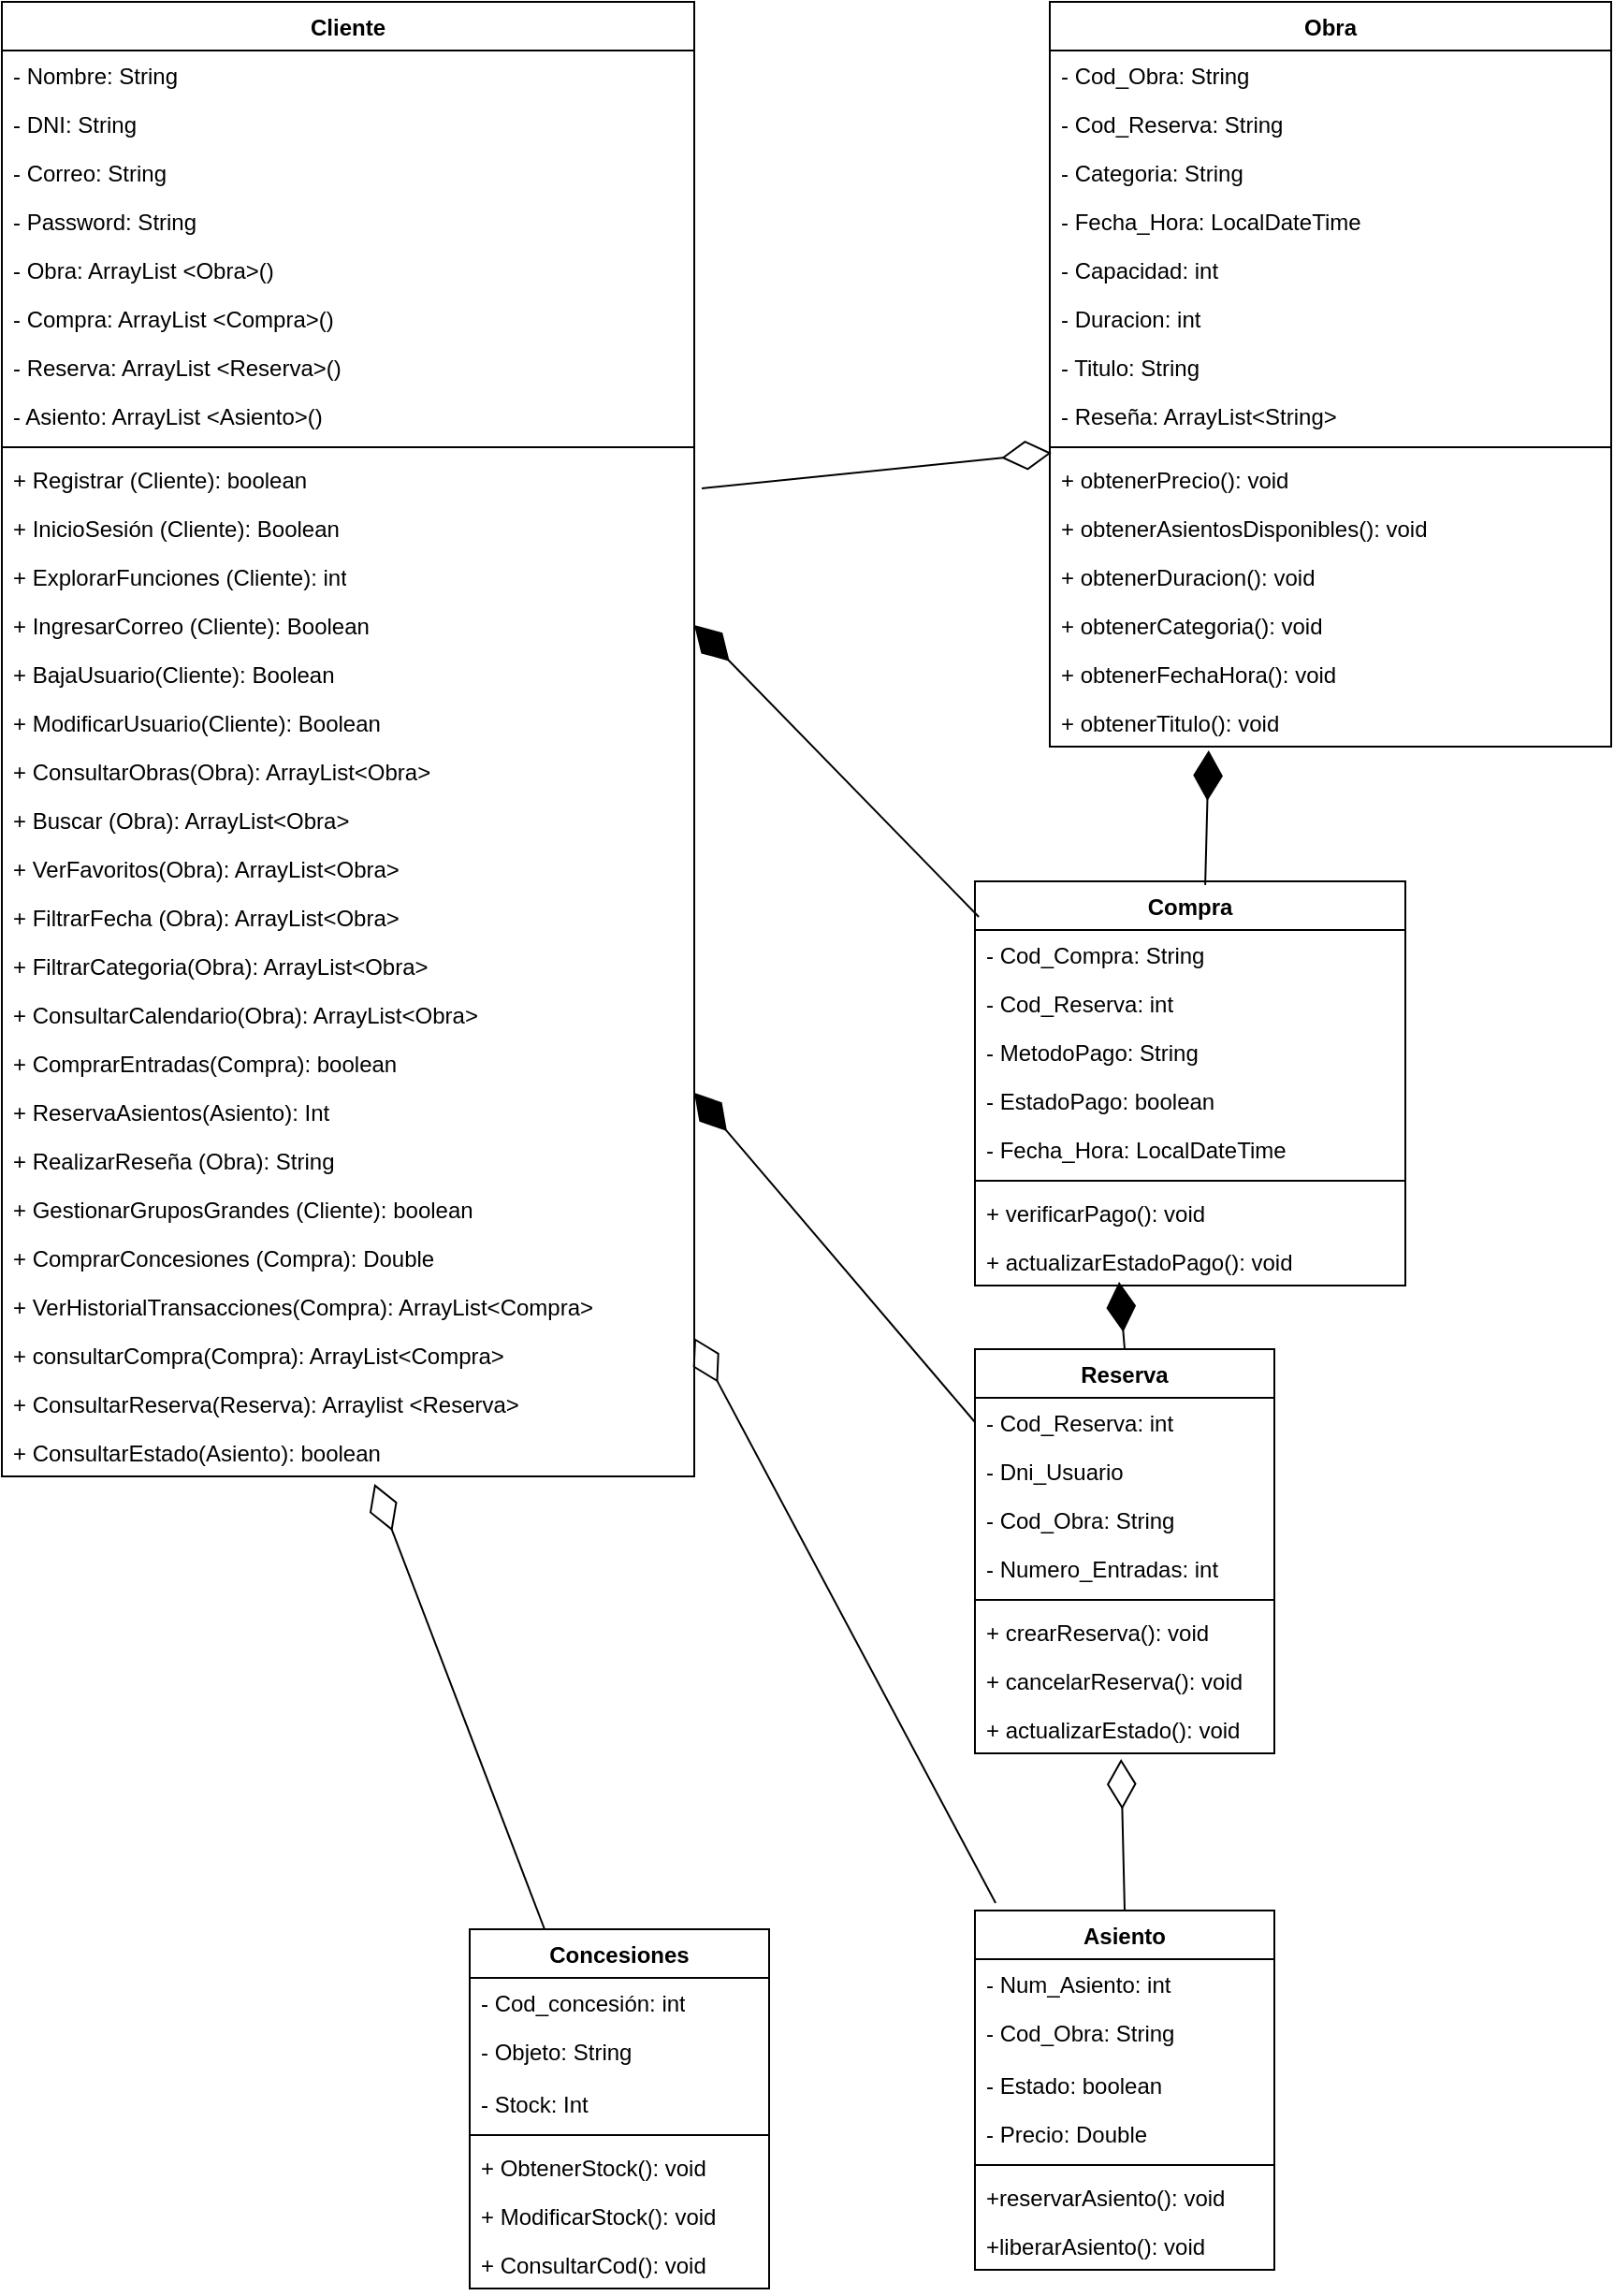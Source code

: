 <mxfile version="24.0.2" type="google">
  <diagram name="Página-1" id="tO9RQdygPnViZjq2sY_N">
    <mxGraphModel grid="1" page="1" gridSize="10" guides="1" tooltips="1" connect="1" arrows="1" fold="1" pageScale="1" pageWidth="827" pageHeight="1169" math="0" shadow="0">
      <root>
        <mxCell id="0" />
        <mxCell id="1" parent="0" />
        <mxCell id="w0kZZCP1BCLPLKpDxx1f-6" value="Cliente" style="swimlane;fontStyle=1;align=center;verticalAlign=top;childLayout=stackLayout;horizontal=1;startSize=26;horizontalStack=0;resizeParent=1;resizeParentMax=0;resizeLast=0;collapsible=1;marginBottom=0;whiteSpace=wrap;html=1;" vertex="1" parent="1">
          <mxGeometry x="40" y="40" width="370" height="788" as="geometry">
            <mxRectangle x="40" y="40" width="80" height="30" as="alternateBounds" />
          </mxGeometry>
        </mxCell>
        <mxCell id="w0kZZCP1BCLPLKpDxx1f-7" value="- Nombre: String" style="text;strokeColor=none;fillColor=none;align=left;verticalAlign=top;spacingLeft=4;spacingRight=4;overflow=hidden;rotatable=0;points=[[0,0.5],[1,0.5]];portConstraint=eastwest;whiteSpace=wrap;html=1;" vertex="1" parent="w0kZZCP1BCLPLKpDxx1f-6">
          <mxGeometry y="26" width="370" height="26" as="geometry" />
        </mxCell>
        <mxCell id="w0kZZCP1BCLPLKpDxx1f-10" value="- DNI: String" style="text;strokeColor=none;fillColor=none;align=left;verticalAlign=top;spacingLeft=4;spacingRight=4;overflow=hidden;rotatable=0;points=[[0,0.5],[1,0.5]];portConstraint=eastwest;whiteSpace=wrap;html=1;" vertex="1" parent="w0kZZCP1BCLPLKpDxx1f-6">
          <mxGeometry y="52" width="370" height="26" as="geometry" />
        </mxCell>
        <mxCell id="w0kZZCP1BCLPLKpDxx1f-12" value="- Correo: String" style="text;strokeColor=none;fillColor=none;align=left;verticalAlign=top;spacingLeft=4;spacingRight=4;overflow=hidden;rotatable=0;points=[[0,0.5],[1,0.5]];portConstraint=eastwest;whiteSpace=wrap;html=1;" vertex="1" parent="w0kZZCP1BCLPLKpDxx1f-6">
          <mxGeometry y="78" width="370" height="26" as="geometry" />
        </mxCell>
        <mxCell id="VZvGrH1b7IaxPJ_ZFM3U-64" value="- Password: String" style="text;strokeColor=none;fillColor=none;align=left;verticalAlign=top;spacingLeft=4;spacingRight=4;overflow=hidden;rotatable=0;points=[[0,0.5],[1,0.5]];portConstraint=eastwest;whiteSpace=wrap;html=1;" vertex="1" parent="w0kZZCP1BCLPLKpDxx1f-6">
          <mxGeometry y="104" width="370" height="26" as="geometry" />
        </mxCell>
        <mxCell id="VZvGrH1b7IaxPJ_ZFM3U-83" value="- Obra: ArrayList &amp;lt;Obra&amp;gt;()" style="text;strokeColor=none;fillColor=none;align=left;verticalAlign=top;spacingLeft=4;spacingRight=4;overflow=hidden;rotatable=0;points=[[0,0.5],[1,0.5]];portConstraint=eastwest;whiteSpace=wrap;html=1;" vertex="1" parent="w0kZZCP1BCLPLKpDxx1f-6">
          <mxGeometry y="130" width="370" height="26" as="geometry" />
        </mxCell>
        <mxCell id="VZvGrH1b7IaxPJ_ZFM3U-84" value="- Compra: ArrayList &amp;lt;Compra&amp;gt;()" style="text;strokeColor=none;fillColor=none;align=left;verticalAlign=top;spacingLeft=4;spacingRight=4;overflow=hidden;rotatable=0;points=[[0,0.5],[1,0.5]];portConstraint=eastwest;whiteSpace=wrap;html=1;" vertex="1" parent="w0kZZCP1BCLPLKpDxx1f-6">
          <mxGeometry y="156" width="370" height="26" as="geometry" />
        </mxCell>
        <mxCell id="VZvGrH1b7IaxPJ_ZFM3U-85" value="- Reserva: ArrayList &amp;lt;Reserva&amp;gt;()" style="text;strokeColor=none;fillColor=none;align=left;verticalAlign=top;spacingLeft=4;spacingRight=4;overflow=hidden;rotatable=0;points=[[0,0.5],[1,0.5]];portConstraint=eastwest;whiteSpace=wrap;html=1;" vertex="1" parent="w0kZZCP1BCLPLKpDxx1f-6">
          <mxGeometry y="182" width="370" height="26" as="geometry" />
        </mxCell>
        <mxCell id="VZvGrH1b7IaxPJ_ZFM3U-86" value="- Asiento: ArrayList &amp;lt;Asiento&amp;gt;()" style="text;strokeColor=none;fillColor=none;align=left;verticalAlign=top;spacingLeft=4;spacingRight=4;overflow=hidden;rotatable=0;points=[[0,0.5],[1,0.5]];portConstraint=eastwest;whiteSpace=wrap;html=1;" vertex="1" parent="w0kZZCP1BCLPLKpDxx1f-6">
          <mxGeometry y="208" width="370" height="26" as="geometry" />
        </mxCell>
        <mxCell id="w0kZZCP1BCLPLKpDxx1f-8" value="" style="line;strokeWidth=1;fillColor=none;align=left;verticalAlign=middle;spacingTop=-1;spacingLeft=3;spacingRight=3;rotatable=0;labelPosition=right;points=[];portConstraint=eastwest;strokeColor=inherit;" vertex="1" parent="w0kZZCP1BCLPLKpDxx1f-6">
          <mxGeometry y="234" width="370" height="8" as="geometry" />
        </mxCell>
        <mxCell id="w0kZZCP1BCLPLKpDxx1f-13" value="+ Registrar (Cliente): boolean" style="text;strokeColor=none;fillColor=none;align=left;verticalAlign=top;spacingLeft=4;spacingRight=4;overflow=hidden;rotatable=0;points=[[0,0.5],[1,0.5]];portConstraint=eastwest;whiteSpace=wrap;html=1;" vertex="1" parent="w0kZZCP1BCLPLKpDxx1f-6">
          <mxGeometry y="242" width="370" height="26" as="geometry" />
        </mxCell>
        <mxCell id="VZvGrH1b7IaxPJ_ZFM3U-44" value="+ InicioSesión (Cliente): Boolean" style="text;strokeColor=none;fillColor=none;align=left;verticalAlign=top;spacingLeft=4;spacingRight=4;overflow=hidden;rotatable=0;points=[[0,0.5],[1,0.5]];portConstraint=eastwest;whiteSpace=wrap;html=1;" vertex="1" parent="w0kZZCP1BCLPLKpDxx1f-6">
          <mxGeometry y="268" width="370" height="26" as="geometry" />
        </mxCell>
        <mxCell id="VZvGrH1b7IaxPJ_ZFM3U-43" value="+ ExplorarFunciones (Cliente): int" style="text;strokeColor=none;fillColor=none;align=left;verticalAlign=top;spacingLeft=4;spacingRight=4;overflow=hidden;rotatable=0;points=[[0,0.5],[1,0.5]];portConstraint=eastwest;whiteSpace=wrap;html=1;" vertex="1" parent="w0kZZCP1BCLPLKpDxx1f-6">
          <mxGeometry y="294" width="370" height="26" as="geometry" />
        </mxCell>
        <mxCell id="VZvGrH1b7IaxPJ_ZFM3U-54" value="+ IngresarCorreo (Cliente): Boolean" style="text;strokeColor=none;fillColor=none;align=left;verticalAlign=top;spacingLeft=4;spacingRight=4;overflow=hidden;rotatable=0;points=[[0,0.5],[1,0.5]];portConstraint=eastwest;whiteSpace=wrap;html=1;" vertex="1" parent="w0kZZCP1BCLPLKpDxx1f-6">
          <mxGeometry y="320" width="370" height="26" as="geometry" />
        </mxCell>
        <mxCell id="VZvGrH1b7IaxPJ_ZFM3U-60" value="+ BajaUsuario(Cliente): Boolean" style="text;strokeColor=none;fillColor=none;align=left;verticalAlign=top;spacingLeft=4;spacingRight=4;overflow=hidden;rotatable=0;points=[[0,0.5],[1,0.5]];portConstraint=eastwest;whiteSpace=wrap;html=1;" vertex="1" parent="w0kZZCP1BCLPLKpDxx1f-6">
          <mxGeometry y="346" width="370" height="26" as="geometry" />
        </mxCell>
        <mxCell id="VZvGrH1b7IaxPJ_ZFM3U-59" value="+ ModificarUsuario(Cliente): Boolean" style="text;strokeColor=none;fillColor=none;align=left;verticalAlign=top;spacingLeft=4;spacingRight=4;overflow=hidden;rotatable=0;points=[[0,0.5],[1,0.5]];portConstraint=eastwest;whiteSpace=wrap;html=1;" vertex="1" parent="w0kZZCP1BCLPLKpDxx1f-6">
          <mxGeometry y="372" width="370" height="26" as="geometry" />
        </mxCell>
        <mxCell id="w0kZZCP1BCLPLKpDxx1f-9" value="+ ConsultarObras(Obra): ArrayList&amp;lt;Obra&amp;gt;" style="text;strokeColor=none;fillColor=none;align=left;verticalAlign=top;spacingLeft=4;spacingRight=4;overflow=hidden;rotatable=0;points=[[0,0.5],[1,0.5]];portConstraint=eastwest;whiteSpace=wrap;html=1;" vertex="1" parent="w0kZZCP1BCLPLKpDxx1f-6">
          <mxGeometry y="398" width="370" height="26" as="geometry" />
        </mxCell>
        <mxCell id="w0kZZCP1BCLPLKpDxx1f-14" value="+ Buscar (Obra): ArrayList&amp;lt;Obra&amp;gt;" style="text;strokeColor=none;fillColor=none;align=left;verticalAlign=top;spacingLeft=4;spacingRight=4;overflow=hidden;rotatable=0;points=[[0,0.5],[1,0.5]];portConstraint=eastwest;whiteSpace=wrap;html=1;" vertex="1" parent="w0kZZCP1BCLPLKpDxx1f-6">
          <mxGeometry y="424" width="370" height="26" as="geometry" />
        </mxCell>
        <mxCell id="w0kZZCP1BCLPLKpDxx1f-15" value="+ VerFavoritos(Obra): ArrayList&amp;lt;Obra&amp;gt;" style="text;strokeColor=none;fillColor=none;align=left;verticalAlign=top;spacingLeft=4;spacingRight=4;overflow=hidden;rotatable=0;points=[[0,0.5],[1,0.5]];portConstraint=eastwest;whiteSpace=wrap;html=1;" vertex="1" parent="w0kZZCP1BCLPLKpDxx1f-6">
          <mxGeometry y="450" width="370" height="26" as="geometry" />
        </mxCell>
        <mxCell id="VZvGrH1b7IaxPJ_ZFM3U-42" value="+ FiltrarFecha (Obra): ArrayList&amp;lt;Obra&amp;gt;" style="text;strokeColor=none;fillColor=none;align=left;verticalAlign=top;spacingLeft=4;spacingRight=4;overflow=hidden;rotatable=0;points=[[0,0.5],[1,0.5]];portConstraint=eastwest;whiteSpace=wrap;html=1;" vertex="1" parent="w0kZZCP1BCLPLKpDxx1f-6">
          <mxGeometry y="476" width="370" height="26" as="geometry" />
        </mxCell>
        <mxCell id="VZvGrH1b7IaxPJ_ZFM3U-55" value="+ FiltrarCategoria(Obra&lt;span style=&quot;background-color: initial;&quot;&gt;): ArrayList&amp;lt;Obra&amp;gt;&lt;/span&gt;" style="text;strokeColor=none;fillColor=none;align=left;verticalAlign=top;spacingLeft=4;spacingRight=4;overflow=hidden;rotatable=0;points=[[0,0.5],[1,0.5]];portConstraint=eastwest;whiteSpace=wrap;html=1;" vertex="1" parent="w0kZZCP1BCLPLKpDxx1f-6">
          <mxGeometry y="502" width="370" height="26" as="geometry" />
        </mxCell>
        <mxCell id="VZvGrH1b7IaxPJ_ZFM3U-57" value="+ ConsultarCalendario(Obra): ArrayList&amp;lt;Obra&amp;gt;" style="text;strokeColor=none;fillColor=none;align=left;verticalAlign=top;spacingLeft=4;spacingRight=4;overflow=hidden;rotatable=0;points=[[0,0.5],[1,0.5]];portConstraint=eastwest;whiteSpace=wrap;html=1;" vertex="1" parent="w0kZZCP1BCLPLKpDxx1f-6">
          <mxGeometry y="528" width="370" height="26" as="geometry" />
        </mxCell>
        <mxCell id="VZvGrH1b7IaxPJ_ZFM3U-50" value="+ ComprarEntradas(Compra): boolean" style="text;strokeColor=none;fillColor=none;align=left;verticalAlign=top;spacingLeft=4;spacingRight=4;overflow=hidden;rotatable=0;points=[[0,0.5],[1,0.5]];portConstraint=eastwest;whiteSpace=wrap;html=1;" vertex="1" parent="w0kZZCP1BCLPLKpDxx1f-6">
          <mxGeometry y="554" width="370" height="26" as="geometry" />
        </mxCell>
        <mxCell id="VZvGrH1b7IaxPJ_ZFM3U-53" value="+ ReservaAsientos(Asiento): Int" style="text;strokeColor=none;fillColor=none;align=left;verticalAlign=top;spacingLeft=4;spacingRight=4;overflow=hidden;rotatable=0;points=[[0,0.5],[1,0.5]];portConstraint=eastwest;whiteSpace=wrap;html=1;" vertex="1" parent="w0kZZCP1BCLPLKpDxx1f-6">
          <mxGeometry y="580" width="370" height="26" as="geometry" />
        </mxCell>
        <mxCell id="VZvGrH1b7IaxPJ_ZFM3U-56" value="+ RealizarReseña (Obra): String" style="text;strokeColor=none;fillColor=none;align=left;verticalAlign=top;spacingLeft=4;spacingRight=4;overflow=hidden;rotatable=0;points=[[0,0.5],[1,0.5]];portConstraint=eastwest;whiteSpace=wrap;html=1;" vertex="1" parent="w0kZZCP1BCLPLKpDxx1f-6">
          <mxGeometry y="606" width="370" height="26" as="geometry" />
        </mxCell>
        <mxCell id="VZvGrH1b7IaxPJ_ZFM3U-52" value="+ GestionarGruposGrandes (Cliente): boolean" style="text;strokeColor=none;fillColor=none;align=left;verticalAlign=top;spacingLeft=4;spacingRight=4;overflow=hidden;rotatable=0;points=[[0,0.5],[1,0.5]];portConstraint=eastwest;whiteSpace=wrap;html=1;" vertex="1" parent="w0kZZCP1BCLPLKpDxx1f-6">
          <mxGeometry y="632" width="370" height="26" as="geometry" />
        </mxCell>
        <mxCell id="VZvGrH1b7IaxPJ_ZFM3U-51" value="+ ComprarConcesiones (Compra): Double" style="text;strokeColor=none;fillColor=none;align=left;verticalAlign=top;spacingLeft=4;spacingRight=4;overflow=hidden;rotatable=0;points=[[0,0.5],[1,0.5]];portConstraint=eastwest;whiteSpace=wrap;html=1;" vertex="1" parent="w0kZZCP1BCLPLKpDxx1f-6">
          <mxGeometry y="658" width="370" height="26" as="geometry" />
        </mxCell>
        <mxCell id="VZvGrH1b7IaxPJ_ZFM3U-58" value="+ VerHistorialTransacciones(Compra): ArrayList&amp;lt;Compra&amp;gt;" style="text;strokeColor=none;fillColor=none;align=left;verticalAlign=top;spacingLeft=4;spacingRight=4;overflow=hidden;rotatable=0;points=[[0,0.5],[1,0.5]];portConstraint=eastwest;whiteSpace=wrap;html=1;" vertex="1" parent="w0kZZCP1BCLPLKpDxx1f-6">
          <mxGeometry y="684" width="370" height="26" as="geometry" />
        </mxCell>
        <mxCell id="VZvGrH1b7IaxPJ_ZFM3U-20" value="+ consultarCompra(Compra): ArrayList&amp;lt;Compra&amp;gt;" style="text;strokeColor=none;fillColor=none;align=left;verticalAlign=top;spacingLeft=4;spacingRight=4;overflow=hidden;rotatable=0;points=[[0,0.5],[1,0.5]];portConstraint=eastwest;whiteSpace=wrap;html=1;" vertex="1" parent="w0kZZCP1BCLPLKpDxx1f-6">
          <mxGeometry y="710" width="370" height="26" as="geometry" />
        </mxCell>
        <mxCell id="VZvGrH1b7IaxPJ_ZFM3U-30" value="+ ConsultarReserva(Reserva): Arraylist &amp;lt;Reserva&amp;gt;" style="text;strokeColor=none;fillColor=none;align=left;verticalAlign=top;spacingLeft=4;spacingRight=4;overflow=hidden;rotatable=0;points=[[0,0.5],[1,0.5]];portConstraint=eastwest;whiteSpace=wrap;html=1;" vertex="1" parent="w0kZZCP1BCLPLKpDxx1f-6">
          <mxGeometry y="736" width="370" height="26" as="geometry" />
        </mxCell>
        <mxCell id="bFQOPjF66tbTwJVJTHA0-21" value="+ ConsultarEstado(Asiento): boolean" style="text;strokeColor=none;fillColor=none;align=left;verticalAlign=top;spacingLeft=4;spacingRight=4;overflow=hidden;rotatable=0;points=[[0,0.5],[1,0.5]];portConstraint=eastwest;whiteSpace=wrap;html=1;" vertex="1" parent="w0kZZCP1BCLPLKpDxx1f-6">
          <mxGeometry y="762" width="370" height="26" as="geometry" />
        </mxCell>
        <mxCell id="VZvGrH1b7IaxPJ_ZFM3U-1" value="Obra" style="swimlane;fontStyle=1;align=center;verticalAlign=top;childLayout=stackLayout;horizontal=1;startSize=26;horizontalStack=0;resizeParent=1;resizeParentMax=0;resizeLast=0;collapsible=1;marginBottom=0;whiteSpace=wrap;html=1;" vertex="1" parent="1">
          <mxGeometry x="600" y="40" width="300" height="398" as="geometry" />
        </mxCell>
        <mxCell id="VZvGrH1b7IaxPJ_ZFM3U-2" value="- Cod_Obra: String" style="text;strokeColor=none;fillColor=none;align=left;verticalAlign=top;spacingLeft=4;spacingRight=4;overflow=hidden;rotatable=0;points=[[0,0.5],[1,0.5]];portConstraint=eastwest;whiteSpace=wrap;html=1;" vertex="1" parent="VZvGrH1b7IaxPJ_ZFM3U-1">
          <mxGeometry y="26" width="300" height="26" as="geometry" />
        </mxCell>
        <mxCell id="VZvGrH1b7IaxPJ_ZFM3U-3" value="- Cod_Reserva: String" style="text;strokeColor=none;fillColor=none;align=left;verticalAlign=top;spacingLeft=4;spacingRight=4;overflow=hidden;rotatable=0;points=[[0,0.5],[1,0.5]];portConstraint=eastwest;whiteSpace=wrap;html=1;" vertex="1" parent="VZvGrH1b7IaxPJ_ZFM3U-1">
          <mxGeometry y="52" width="300" height="26" as="geometry" />
        </mxCell>
        <mxCell id="VZvGrH1b7IaxPJ_ZFM3U-4" value="- Categoria: String" style="text;strokeColor=none;fillColor=none;align=left;verticalAlign=top;spacingLeft=4;spacingRight=4;overflow=hidden;rotatable=0;points=[[0,0.5],[1,0.5]];portConstraint=eastwest;whiteSpace=wrap;html=1;" vertex="1" parent="VZvGrH1b7IaxPJ_ZFM3U-1">
          <mxGeometry y="78" width="300" height="26" as="geometry" />
        </mxCell>
        <mxCell id="VZvGrH1b7IaxPJ_ZFM3U-5" value="- Fecha_Hora: LocalDateTime" style="text;strokeColor=none;fillColor=none;align=left;verticalAlign=top;spacingLeft=4;spacingRight=4;overflow=hidden;rotatable=0;points=[[0,0.5],[1,0.5]];portConstraint=eastwest;whiteSpace=wrap;html=1;" vertex="1" parent="VZvGrH1b7IaxPJ_ZFM3U-1">
          <mxGeometry y="104" width="300" height="26" as="geometry" />
        </mxCell>
        <mxCell id="bFQOPjF66tbTwJVJTHA0-2" value="- Capacidad: int" style="text;strokeColor=none;fillColor=none;align=left;verticalAlign=top;spacingLeft=4;spacingRight=4;overflow=hidden;rotatable=0;points=[[0,0.5],[1,0.5]];portConstraint=eastwest;whiteSpace=wrap;html=1;" vertex="1" parent="VZvGrH1b7IaxPJ_ZFM3U-1">
          <mxGeometry y="130" width="300" height="26" as="geometry" />
        </mxCell>
        <mxCell id="bFQOPjF66tbTwJVJTHA0-3" value="- Duracion: int" style="text;strokeColor=none;fillColor=none;align=left;verticalAlign=top;spacingLeft=4;spacingRight=4;overflow=hidden;rotatable=0;points=[[0,0.5],[1,0.5]];portConstraint=eastwest;whiteSpace=wrap;html=1;" vertex="1" parent="VZvGrH1b7IaxPJ_ZFM3U-1">
          <mxGeometry y="156" width="300" height="26" as="geometry" />
        </mxCell>
        <mxCell id="bFQOPjF66tbTwJVJTHA0-4" value="- Titulo: String" style="text;strokeColor=none;fillColor=none;align=left;verticalAlign=top;spacingLeft=4;spacingRight=4;overflow=hidden;rotatable=0;points=[[0,0.5],[1,0.5]];portConstraint=eastwest;whiteSpace=wrap;html=1;" vertex="1" parent="VZvGrH1b7IaxPJ_ZFM3U-1">
          <mxGeometry y="182" width="300" height="26" as="geometry" />
        </mxCell>
        <mxCell id="VZvGrH1b7IaxPJ_ZFM3U-81" value="- Reseña: ArrayList&amp;lt;String&amp;gt;" style="text;strokeColor=none;fillColor=none;align=left;verticalAlign=top;spacingLeft=4;spacingRight=4;overflow=hidden;rotatable=0;points=[[0,0.5],[1,0.5]];portConstraint=eastwest;whiteSpace=wrap;html=1;" vertex="1" parent="VZvGrH1b7IaxPJ_ZFM3U-1">
          <mxGeometry y="208" width="300" height="26" as="geometry" />
        </mxCell>
        <mxCell id="VZvGrH1b7IaxPJ_ZFM3U-6" value="" style="line;strokeWidth=1;fillColor=none;align=left;verticalAlign=middle;spacingTop=-1;spacingLeft=3;spacingRight=3;rotatable=0;labelPosition=right;points=[];portConstraint=eastwest;strokeColor=inherit;" vertex="1" parent="VZvGrH1b7IaxPJ_ZFM3U-1">
          <mxGeometry y="234" width="300" height="8" as="geometry" />
        </mxCell>
        <mxCell id="bFQOPjF66tbTwJVJTHA0-6" value="+ obtenerPrecio(): void" style="text;strokeColor=none;fillColor=none;align=left;verticalAlign=top;spacingLeft=4;spacingRight=4;overflow=hidden;rotatable=0;points=[[0,0.5],[1,0.5]];portConstraint=eastwest;whiteSpace=wrap;html=1;" vertex="1" parent="VZvGrH1b7IaxPJ_ZFM3U-1">
          <mxGeometry y="242" width="300" height="26" as="geometry" />
        </mxCell>
        <mxCell id="bFQOPjF66tbTwJVJTHA0-7" value="+ obtenerAsientosDisponibles(): void" style="text;strokeColor=none;fillColor=none;align=left;verticalAlign=top;spacingLeft=4;spacingRight=4;overflow=hidden;rotatable=0;points=[[0,0.5],[1,0.5]];portConstraint=eastwest;whiteSpace=wrap;html=1;" vertex="1" parent="VZvGrH1b7IaxPJ_ZFM3U-1">
          <mxGeometry y="268" width="300" height="26" as="geometry" />
        </mxCell>
        <mxCell id="bFQOPjF66tbTwJVJTHA0-8" value="+ obtenerDuracion(): void" style="text;strokeColor=none;fillColor=none;align=left;verticalAlign=top;spacingLeft=4;spacingRight=4;overflow=hidden;rotatable=0;points=[[0,0.5],[1,0.5]];portConstraint=eastwest;whiteSpace=wrap;html=1;" vertex="1" parent="VZvGrH1b7IaxPJ_ZFM3U-1">
          <mxGeometry y="294" width="300" height="26" as="geometry" />
        </mxCell>
        <mxCell id="bFQOPjF66tbTwJVJTHA0-9" value="+ obtenerCategoria(): void" style="text;strokeColor=none;fillColor=none;align=left;verticalAlign=top;spacingLeft=4;spacingRight=4;overflow=hidden;rotatable=0;points=[[0,0.5],[1,0.5]];portConstraint=eastwest;whiteSpace=wrap;html=1;" vertex="1" parent="VZvGrH1b7IaxPJ_ZFM3U-1">
          <mxGeometry y="320" width="300" height="26" as="geometry" />
        </mxCell>
        <mxCell id="VZvGrH1b7IaxPJ_ZFM3U-78" value="+ obtenerFechaHora(): void" style="text;strokeColor=none;fillColor=none;align=left;verticalAlign=top;spacingLeft=4;spacingRight=4;overflow=hidden;rotatable=0;points=[[0,0.5],[1,0.5]];portConstraint=eastwest;whiteSpace=wrap;html=1;" vertex="1" parent="VZvGrH1b7IaxPJ_ZFM3U-1">
          <mxGeometry y="346" width="300" height="26" as="geometry" />
        </mxCell>
        <mxCell id="VZvGrH1b7IaxPJ_ZFM3U-79" value="+ obtenerTitulo(): void" style="text;strokeColor=none;fillColor=none;align=left;verticalAlign=top;spacingLeft=4;spacingRight=4;overflow=hidden;rotatable=0;points=[[0,0.5],[1,0.5]];portConstraint=eastwest;whiteSpace=wrap;html=1;" vertex="1" parent="VZvGrH1b7IaxPJ_ZFM3U-1">
          <mxGeometry y="372" width="300" height="26" as="geometry" />
        </mxCell>
        <mxCell id="VZvGrH1b7IaxPJ_ZFM3U-11" value="Compra" style="swimlane;fontStyle=1;align=center;verticalAlign=top;childLayout=stackLayout;horizontal=1;startSize=26;horizontalStack=0;resizeParent=1;resizeParentMax=0;resizeLast=0;collapsible=1;marginBottom=0;whiteSpace=wrap;html=1;" vertex="1" parent="1">
          <mxGeometry x="560" y="510" width="230" height="216" as="geometry" />
        </mxCell>
        <mxCell id="VZvGrH1b7IaxPJ_ZFM3U-12" value="- Cod_Compra: String" style="text;strokeColor=none;fillColor=none;align=left;verticalAlign=top;spacingLeft=4;spacingRight=4;overflow=hidden;rotatable=0;points=[[0,0.5],[1,0.5]];portConstraint=eastwest;whiteSpace=wrap;html=1;" vertex="1" parent="VZvGrH1b7IaxPJ_ZFM3U-11">
          <mxGeometry y="26" width="230" height="26" as="geometry" />
        </mxCell>
        <mxCell id="VZvGrH1b7IaxPJ_ZFM3U-13" value="- Cod_Reserva: int" style="text;strokeColor=none;fillColor=none;align=left;verticalAlign=top;spacingLeft=4;spacingRight=4;overflow=hidden;rotatable=0;points=[[0,0.5],[1,0.5]];portConstraint=eastwest;whiteSpace=wrap;html=1;" vertex="1" parent="VZvGrH1b7IaxPJ_ZFM3U-11">
          <mxGeometry y="52" width="230" height="26" as="geometry" />
        </mxCell>
        <mxCell id="VZvGrH1b7IaxPJ_ZFM3U-14" value="- MetodoPago: String" style="text;strokeColor=none;fillColor=none;align=left;verticalAlign=top;spacingLeft=4;spacingRight=4;overflow=hidden;rotatable=0;points=[[0,0.5],[1,0.5]];portConstraint=eastwest;whiteSpace=wrap;html=1;" vertex="1" parent="VZvGrH1b7IaxPJ_ZFM3U-11">
          <mxGeometry y="78" width="230" height="26" as="geometry" />
        </mxCell>
        <mxCell id="VZvGrH1b7IaxPJ_ZFM3U-15" value="- EstadoPago: boolean" style="text;strokeColor=none;fillColor=none;align=left;verticalAlign=top;spacingLeft=4;spacingRight=4;overflow=hidden;rotatable=0;points=[[0,0.5],[1,0.5]];portConstraint=eastwest;whiteSpace=wrap;html=1;" vertex="1" parent="VZvGrH1b7IaxPJ_ZFM3U-11">
          <mxGeometry y="104" width="230" height="26" as="geometry" />
        </mxCell>
        <mxCell id="bFQOPjF66tbTwJVJTHA0-11" value="- Fecha_Hora: LocalDateTime" style="text;strokeColor=none;fillColor=none;align=left;verticalAlign=top;spacingLeft=4;spacingRight=4;overflow=hidden;rotatable=0;points=[[0,0.5],[1,0.5]];portConstraint=eastwest;whiteSpace=wrap;html=1;" vertex="1" parent="VZvGrH1b7IaxPJ_ZFM3U-11">
          <mxGeometry y="130" width="230" height="26" as="geometry" />
        </mxCell>
        <mxCell id="VZvGrH1b7IaxPJ_ZFM3U-16" value="" style="line;strokeWidth=1;fillColor=none;align=left;verticalAlign=middle;spacingTop=-1;spacingLeft=3;spacingRight=3;rotatable=0;labelPosition=right;points=[];portConstraint=eastwest;strokeColor=inherit;" vertex="1" parent="VZvGrH1b7IaxPJ_ZFM3U-11">
          <mxGeometry y="156" width="230" height="8" as="geometry" />
        </mxCell>
        <mxCell id="VZvGrH1b7IaxPJ_ZFM3U-18" value="+ verificarPago(): void" style="text;strokeColor=none;fillColor=none;align=left;verticalAlign=top;spacingLeft=4;spacingRight=4;overflow=hidden;rotatable=0;points=[[0,0.5],[1,0.5]];portConstraint=eastwest;whiteSpace=wrap;html=1;" vertex="1" parent="VZvGrH1b7IaxPJ_ZFM3U-11">
          <mxGeometry y="164" width="230" height="26" as="geometry" />
        </mxCell>
        <mxCell id="VZvGrH1b7IaxPJ_ZFM3U-19" value="+ actualizarEstadoPago(): void" style="text;strokeColor=none;fillColor=none;align=left;verticalAlign=top;spacingLeft=4;spacingRight=4;overflow=hidden;rotatable=0;points=[[0,0.5],[1,0.5]];portConstraint=eastwest;whiteSpace=wrap;html=1;" vertex="1" parent="VZvGrH1b7IaxPJ_ZFM3U-11">
          <mxGeometry y="190" width="230" height="26" as="geometry" />
        </mxCell>
        <mxCell id="VZvGrH1b7IaxPJ_ZFM3U-21" value="Reserva" style="swimlane;fontStyle=1;align=center;verticalAlign=top;childLayout=stackLayout;horizontal=1;startSize=26;horizontalStack=0;resizeParent=1;resizeParentMax=0;resizeLast=0;collapsible=1;marginBottom=0;whiteSpace=wrap;html=1;" vertex="1" parent="1">
          <mxGeometry x="560" y="760" width="160" height="216" as="geometry" />
        </mxCell>
        <mxCell id="VZvGrH1b7IaxPJ_ZFM3U-22" value="- Cod_Reserva: int" style="text;strokeColor=none;fillColor=none;align=left;verticalAlign=top;spacingLeft=4;spacingRight=4;overflow=hidden;rotatable=0;points=[[0,0.5],[1,0.5]];portConstraint=eastwest;whiteSpace=wrap;html=1;" vertex="1" parent="VZvGrH1b7IaxPJ_ZFM3U-21">
          <mxGeometry y="26" width="160" height="26" as="geometry" />
        </mxCell>
        <mxCell id="VZvGrH1b7IaxPJ_ZFM3U-23" value="- Dni_Usuario" style="text;strokeColor=none;fillColor=none;align=left;verticalAlign=top;spacingLeft=4;spacingRight=4;overflow=hidden;rotatable=0;points=[[0,0.5],[1,0.5]];portConstraint=eastwest;whiteSpace=wrap;html=1;" vertex="1" parent="VZvGrH1b7IaxPJ_ZFM3U-21">
          <mxGeometry y="52" width="160" height="26" as="geometry" />
        </mxCell>
        <mxCell id="VZvGrH1b7IaxPJ_ZFM3U-24" value="- Cod_Obra: String" style="text;strokeColor=none;fillColor=none;align=left;verticalAlign=top;spacingLeft=4;spacingRight=4;overflow=hidden;rotatable=0;points=[[0,0.5],[1,0.5]];portConstraint=eastwest;whiteSpace=wrap;html=1;" vertex="1" parent="VZvGrH1b7IaxPJ_ZFM3U-21">
          <mxGeometry y="78" width="160" height="26" as="geometry" />
        </mxCell>
        <mxCell id="VZvGrH1b7IaxPJ_ZFM3U-25" value="- Numero_Entradas: int" style="text;strokeColor=none;fillColor=none;align=left;verticalAlign=top;spacingLeft=4;spacingRight=4;overflow=hidden;rotatable=0;points=[[0,0.5],[1,0.5]];portConstraint=eastwest;whiteSpace=wrap;html=1;" vertex="1" parent="VZvGrH1b7IaxPJ_ZFM3U-21">
          <mxGeometry y="104" width="160" height="26" as="geometry" />
        </mxCell>
        <mxCell id="VZvGrH1b7IaxPJ_ZFM3U-26" value="" style="line;strokeWidth=1;fillColor=none;align=left;verticalAlign=middle;spacingTop=-1;spacingLeft=3;spacingRight=3;rotatable=0;labelPosition=right;points=[];portConstraint=eastwest;strokeColor=inherit;" vertex="1" parent="VZvGrH1b7IaxPJ_ZFM3U-21">
          <mxGeometry y="130" width="160" height="8" as="geometry" />
        </mxCell>
        <mxCell id="VZvGrH1b7IaxPJ_ZFM3U-27" value="+ crearReserva(): void" style="text;strokeColor=none;fillColor=none;align=left;verticalAlign=top;spacingLeft=4;spacingRight=4;overflow=hidden;rotatable=0;points=[[0,0.5],[1,0.5]];portConstraint=eastwest;whiteSpace=wrap;html=1;" vertex="1" parent="VZvGrH1b7IaxPJ_ZFM3U-21">
          <mxGeometry y="138" width="160" height="26" as="geometry" />
        </mxCell>
        <mxCell id="VZvGrH1b7IaxPJ_ZFM3U-28" value="+ cancelarReserva(): void" style="text;strokeColor=none;fillColor=none;align=left;verticalAlign=top;spacingLeft=4;spacingRight=4;overflow=hidden;rotatable=0;points=[[0,0.5],[1,0.5]];portConstraint=eastwest;whiteSpace=wrap;html=1;" vertex="1" parent="VZvGrH1b7IaxPJ_ZFM3U-21">
          <mxGeometry y="164" width="160" height="26" as="geometry" />
        </mxCell>
        <mxCell id="VZvGrH1b7IaxPJ_ZFM3U-29" value="+ actualizarEstado(): void" style="text;strokeColor=none;fillColor=none;align=left;verticalAlign=top;spacingLeft=4;spacingRight=4;overflow=hidden;rotatable=0;points=[[0,0.5],[1,0.5]];portConstraint=eastwest;whiteSpace=wrap;html=1;" vertex="1" parent="VZvGrH1b7IaxPJ_ZFM3U-21">
          <mxGeometry y="190" width="160" height="26" as="geometry" />
        </mxCell>
        <mxCell id="bFQOPjF66tbTwJVJTHA0-12" value="Asiento" style="swimlane;fontStyle=1;align=center;verticalAlign=top;childLayout=stackLayout;horizontal=1;startSize=26;horizontalStack=0;resizeParent=1;resizeParentMax=0;resizeLast=0;collapsible=1;marginBottom=0;whiteSpace=wrap;html=1;" vertex="1" parent="1">
          <mxGeometry x="560" y="1060" width="160" height="192" as="geometry" />
        </mxCell>
        <mxCell id="bFQOPjF66tbTwJVJTHA0-13" value="- Num_Asiento: int" style="text;strokeColor=none;fillColor=none;align=left;verticalAlign=top;spacingLeft=4;spacingRight=4;overflow=hidden;rotatable=0;points=[[0,0.5],[1,0.5]];portConstraint=eastwest;whiteSpace=wrap;html=1;" vertex="1" parent="bFQOPjF66tbTwJVJTHA0-12">
          <mxGeometry y="26" width="160" height="26" as="geometry" />
        </mxCell>
        <mxCell id="bFQOPjF66tbTwJVJTHA0-14" value="- Cod_Obra: String" style="text;strokeColor=none;fillColor=none;align=left;verticalAlign=top;spacingLeft=4;spacingRight=4;overflow=hidden;rotatable=0;points=[[0,0.5],[1,0.5]];portConstraint=eastwest;whiteSpace=wrap;html=1;" vertex="1" parent="bFQOPjF66tbTwJVJTHA0-12">
          <mxGeometry y="52" width="160" height="28" as="geometry" />
        </mxCell>
        <mxCell id="bFQOPjF66tbTwJVJTHA0-15" value="- Estado: boolean" style="text;strokeColor=none;fillColor=none;align=left;verticalAlign=top;spacingLeft=4;spacingRight=4;overflow=hidden;rotatable=0;points=[[0,0.5],[1,0.5]];portConstraint=eastwest;whiteSpace=wrap;html=1;" vertex="1" parent="bFQOPjF66tbTwJVJTHA0-12">
          <mxGeometry y="80" width="160" height="26" as="geometry" />
        </mxCell>
        <mxCell id="bFQOPjF66tbTwJVJTHA0-16" value="- Precio: Double" style="text;strokeColor=none;fillColor=none;align=left;verticalAlign=top;spacingLeft=4;spacingRight=4;overflow=hidden;rotatable=0;points=[[0,0.5],[1,0.5]];portConstraint=eastwest;whiteSpace=wrap;html=1;" vertex="1" parent="bFQOPjF66tbTwJVJTHA0-12">
          <mxGeometry y="106" width="160" height="26" as="geometry" />
        </mxCell>
        <mxCell id="bFQOPjF66tbTwJVJTHA0-17" value="" style="line;strokeWidth=1;fillColor=none;align=left;verticalAlign=middle;spacingTop=-1;spacingLeft=3;spacingRight=3;rotatable=0;labelPosition=right;points=[];portConstraint=eastwest;strokeColor=inherit;" vertex="1" parent="bFQOPjF66tbTwJVJTHA0-12">
          <mxGeometry y="132" width="160" height="8" as="geometry" />
        </mxCell>
        <mxCell id="bFQOPjF66tbTwJVJTHA0-18" value="+reservarAsiento(): void" style="text;strokeColor=none;fillColor=none;align=left;verticalAlign=top;spacingLeft=4;spacingRight=4;overflow=hidden;rotatable=0;points=[[0,0.5],[1,0.5]];portConstraint=eastwest;whiteSpace=wrap;html=1;" vertex="1" parent="bFQOPjF66tbTwJVJTHA0-12">
          <mxGeometry y="140" width="160" height="26" as="geometry" />
        </mxCell>
        <mxCell id="bFQOPjF66tbTwJVJTHA0-19" value="+liberarAsiento(): void" style="text;strokeColor=none;fillColor=none;align=left;verticalAlign=top;spacingLeft=4;spacingRight=4;overflow=hidden;rotatable=0;points=[[0,0.5],[1,0.5]];portConstraint=eastwest;whiteSpace=wrap;html=1;" vertex="1" parent="bFQOPjF66tbTwJVJTHA0-12">
          <mxGeometry y="166" width="160" height="26" as="geometry" />
        </mxCell>
        <mxCell id="bFQOPjF66tbTwJVJTHA0-22" value="" style="endArrow=diamondThin;endFill=1;endSize=24;html=1;rounded=0;exitX=0.009;exitY=0.088;exitDx=0;exitDy=0;exitPerimeter=0;entryX=1;entryY=0.5;entryDx=0;entryDy=0;" edge="1" parent="1" source="VZvGrH1b7IaxPJ_ZFM3U-11" target="VZvGrH1b7IaxPJ_ZFM3U-54">
          <mxGeometry width="160" relative="1" as="geometry">
            <mxPoint x="450" y="410" as="sourcePoint" />
            <mxPoint x="610" y="410" as="targetPoint" />
          </mxGeometry>
        </mxCell>
        <mxCell id="bFQOPjF66tbTwJVJTHA0-23" value="" style="endArrow=diamondThin;endFill=0;endSize=24;html=1;rounded=0;entryX=0.003;entryY=-0.038;entryDx=0;entryDy=0;entryPerimeter=0;" edge="1" parent="1" target="bFQOPjF66tbTwJVJTHA0-6">
          <mxGeometry width="160" relative="1" as="geometry">
            <mxPoint x="414" y="300" as="sourcePoint" />
            <mxPoint x="574" y="300" as="targetPoint" />
          </mxGeometry>
        </mxCell>
        <mxCell id="bFQOPjF66tbTwJVJTHA0-24" value="" style="endArrow=diamondThin;endFill=1;endSize=24;html=1;rounded=0;exitX=0.5;exitY=0;exitDx=0;exitDy=0;entryX=0.335;entryY=0.923;entryDx=0;entryDy=0;entryPerimeter=0;" edge="1" parent="1" source="VZvGrH1b7IaxPJ_ZFM3U-21" target="VZvGrH1b7IaxPJ_ZFM3U-19">
          <mxGeometry width="160" relative="1" as="geometry">
            <mxPoint x="572" y="509" as="sourcePoint" />
            <mxPoint x="420" y="383" as="targetPoint" />
          </mxGeometry>
        </mxCell>
        <mxCell id="VZvGrH1b7IaxPJ_ZFM3U-87" value="Concesiones" style="swimlane;fontStyle=1;align=center;verticalAlign=top;childLayout=stackLayout;horizontal=1;startSize=26;horizontalStack=0;resizeParent=1;resizeParentMax=0;resizeLast=0;collapsible=1;marginBottom=0;whiteSpace=wrap;html=1;" vertex="1" parent="1">
          <mxGeometry x="290" y="1070" width="160" height="192" as="geometry" />
        </mxCell>
        <mxCell id="VZvGrH1b7IaxPJ_ZFM3U-88" value="- Cod_concesión: int" style="text;strokeColor=none;fillColor=none;align=left;verticalAlign=top;spacingLeft=4;spacingRight=4;overflow=hidden;rotatable=0;points=[[0,0.5],[1,0.5]];portConstraint=eastwest;whiteSpace=wrap;html=1;" vertex="1" parent="VZvGrH1b7IaxPJ_ZFM3U-87">
          <mxGeometry y="26" width="160" height="26" as="geometry" />
        </mxCell>
        <mxCell id="VZvGrH1b7IaxPJ_ZFM3U-89" value="- Objeto: String" style="text;strokeColor=none;fillColor=none;align=left;verticalAlign=top;spacingLeft=4;spacingRight=4;overflow=hidden;rotatable=0;points=[[0,0.5],[1,0.5]];portConstraint=eastwest;whiteSpace=wrap;html=1;" vertex="1" parent="VZvGrH1b7IaxPJ_ZFM3U-87">
          <mxGeometry y="52" width="160" height="28" as="geometry" />
        </mxCell>
        <mxCell id="VZvGrH1b7IaxPJ_ZFM3U-90" value="- Stock: Int&amp;nbsp;" style="text;strokeColor=none;fillColor=none;align=left;verticalAlign=top;spacingLeft=4;spacingRight=4;overflow=hidden;rotatable=0;points=[[0,0.5],[1,0.5]];portConstraint=eastwest;whiteSpace=wrap;html=1;" vertex="1" parent="VZvGrH1b7IaxPJ_ZFM3U-87">
          <mxGeometry y="80" width="160" height="26" as="geometry" />
        </mxCell>
        <mxCell id="VZvGrH1b7IaxPJ_ZFM3U-92" value="" style="line;strokeWidth=1;fillColor=none;align=left;verticalAlign=middle;spacingTop=-1;spacingLeft=3;spacingRight=3;rotatable=0;labelPosition=right;points=[];portConstraint=eastwest;strokeColor=inherit;" vertex="1" parent="VZvGrH1b7IaxPJ_ZFM3U-87">
          <mxGeometry y="106" width="160" height="8" as="geometry" />
        </mxCell>
        <mxCell id="VZvGrH1b7IaxPJ_ZFM3U-93" value="+ ObtenerStock(): void" style="text;strokeColor=none;fillColor=none;align=left;verticalAlign=top;spacingLeft=4;spacingRight=4;overflow=hidden;rotatable=0;points=[[0,0.5],[1,0.5]];portConstraint=eastwest;whiteSpace=wrap;html=1;" vertex="1" parent="VZvGrH1b7IaxPJ_ZFM3U-87">
          <mxGeometry y="114" width="160" height="26" as="geometry" />
        </mxCell>
        <mxCell id="VZvGrH1b7IaxPJ_ZFM3U-94" value="+ ModificarStock(): void" style="text;strokeColor=none;fillColor=none;align=left;verticalAlign=top;spacingLeft=4;spacingRight=4;overflow=hidden;rotatable=0;points=[[0,0.5],[1,0.5]];portConstraint=eastwest;whiteSpace=wrap;html=1;" vertex="1" parent="VZvGrH1b7IaxPJ_ZFM3U-87">
          <mxGeometry y="140" width="160" height="26" as="geometry" />
        </mxCell>
        <mxCell id="VZvGrH1b7IaxPJ_ZFM3U-95" value="+ ConsultarCod(): void" style="text;strokeColor=none;fillColor=none;align=left;verticalAlign=top;spacingLeft=4;spacingRight=4;overflow=hidden;rotatable=0;points=[[0,0.5],[1,0.5]];portConstraint=eastwest;whiteSpace=wrap;html=1;" vertex="1" parent="VZvGrH1b7IaxPJ_ZFM3U-87">
          <mxGeometry y="166" width="160" height="26" as="geometry" />
        </mxCell>
        <mxCell id="bFQOPjF66tbTwJVJTHA0-26" value="" style="endArrow=diamondThin;endFill=0;endSize=24;html=1;rounded=0;entryX=0.488;entryY=1.115;entryDx=0;entryDy=0;entryPerimeter=0;exitX=0.5;exitY=0;exitDx=0;exitDy=0;" edge="1" parent="1" source="bFQOPjF66tbTwJVJTHA0-12" target="VZvGrH1b7IaxPJ_ZFM3U-29">
          <mxGeometry width="160" relative="1" as="geometry">
            <mxPoint x="656.5" y="1139" as="sourcePoint" />
            <mxPoint x="843.5" y="1120" as="targetPoint" />
          </mxGeometry>
        </mxCell>
        <mxCell id="bFQOPjF66tbTwJVJTHA0-36" value="" style="endArrow=diamondThin;endFill=1;endSize=24;html=1;rounded=0;exitX=0.535;exitY=0.009;exitDx=0;exitDy=0;exitPerimeter=0;entryX=0.283;entryY=1.077;entryDx=0;entryDy=0;entryPerimeter=0;" edge="1" parent="1" source="VZvGrH1b7IaxPJ_ZFM3U-11" target="VZvGrH1b7IaxPJ_ZFM3U-79">
          <mxGeometry width="160" relative="1" as="geometry">
            <mxPoint x="572" y="539" as="sourcePoint" />
            <mxPoint x="420" y="383" as="targetPoint" />
          </mxGeometry>
        </mxCell>
        <mxCell id="bFQOPjF66tbTwJVJTHA0-37" value="" style="endArrow=diamondThin;endFill=1;endSize=24;html=1;rounded=0;exitX=0;exitY=0.5;exitDx=0;exitDy=0;entryX=1;entryY=0.115;entryDx=0;entryDy=0;entryPerimeter=0;" edge="1" parent="1" source="VZvGrH1b7IaxPJ_ZFM3U-22" target="VZvGrH1b7IaxPJ_ZFM3U-53">
          <mxGeometry width="160" relative="1" as="geometry">
            <mxPoint x="650" y="770" as="sourcePoint" />
            <mxPoint x="647" y="734" as="targetPoint" />
          </mxGeometry>
        </mxCell>
        <mxCell id="bFQOPjF66tbTwJVJTHA0-40" value="" style="endArrow=diamondThin;endFill=0;endSize=24;html=1;rounded=0;entryX=1;entryY=0.154;entryDx=0;entryDy=0;entryPerimeter=0;exitX=0.069;exitY=-0.021;exitDx=0;exitDy=0;exitPerimeter=0;" edge="1" parent="1" source="bFQOPjF66tbTwJVJTHA0-12" target="VZvGrH1b7IaxPJ_ZFM3U-20">
          <mxGeometry width="160" relative="1" as="geometry">
            <mxPoint x="650" y="1070" as="sourcePoint" />
            <mxPoint x="648" y="989" as="targetPoint" />
          </mxGeometry>
        </mxCell>
        <mxCell id="bFQOPjF66tbTwJVJTHA0-41" value="" style="endArrow=diamondThin;endFill=0;endSize=24;html=1;rounded=0;entryX=0.538;entryY=1.154;entryDx=0;entryDy=0;entryPerimeter=0;exitX=0.25;exitY=0;exitDx=0;exitDy=0;" edge="1" parent="1" source="VZvGrH1b7IaxPJ_ZFM3U-87" target="bFQOPjF66tbTwJVJTHA0-21">
          <mxGeometry width="160" relative="1" as="geometry">
            <mxPoint x="581" y="1066" as="sourcePoint" />
            <mxPoint x="420" y="764" as="targetPoint" />
          </mxGeometry>
        </mxCell>
      </root>
    </mxGraphModel>
  </diagram>
</mxfile>
